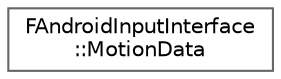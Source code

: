 digraph "Graphical Class Hierarchy"
{
 // INTERACTIVE_SVG=YES
 // LATEX_PDF_SIZE
  bgcolor="transparent";
  edge [fontname=Helvetica,fontsize=10,labelfontname=Helvetica,labelfontsize=10];
  node [fontname=Helvetica,fontsize=10,shape=box,height=0.2,width=0.4];
  rankdir="LR";
  Node0 [id="Node000000",label="FAndroidInputInterface\l::MotionData",height=0.2,width=0.4,color="grey40", fillcolor="white", style="filled",URL="$d5/de6/structFAndroidInputInterface_1_1MotionData.html",tooltip=" "];
}
